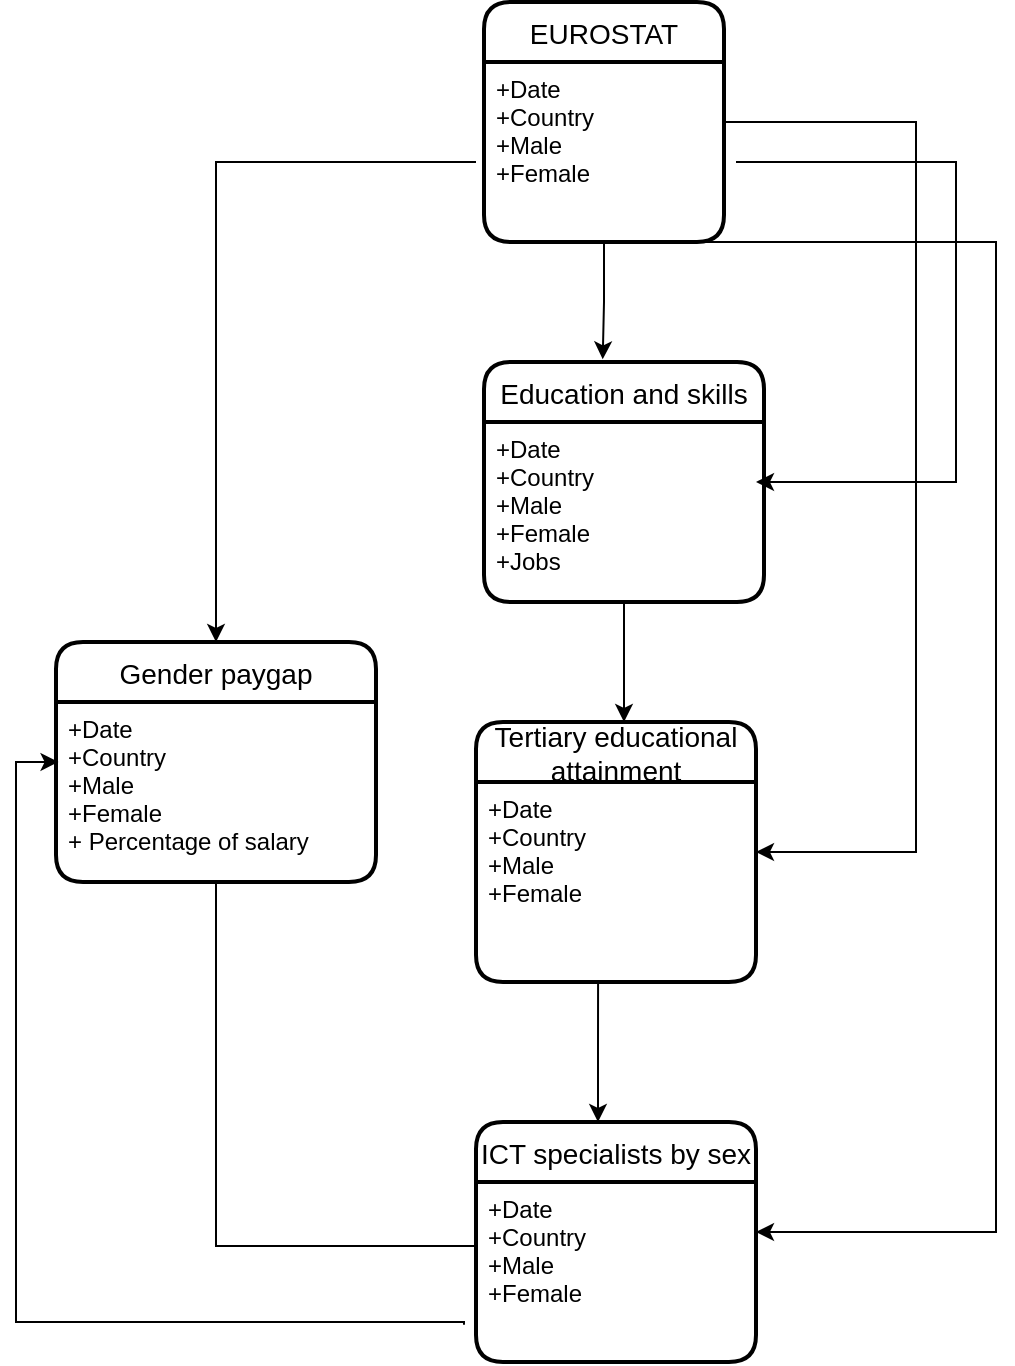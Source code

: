 <mxfile version="20.4.2" type="device"><diagram id="tP9K0urDTDu2MhiZLZTA" name="Page-1"><mxGraphModel dx="1022" dy="434" grid="1" gridSize="10" guides="1" tooltips="1" connect="1" arrows="1" fold="1" page="1" pageScale="1" pageWidth="827" pageHeight="1169" math="0" shadow="0"><root><mxCell id="0"/><mxCell id="1" parent="0"/><mxCell id="_KoOmgq9iAkESm-KG9ae-1" value="EUROSTAT" style="swimlane;childLayout=stackLayout;horizontal=1;startSize=30;horizontalStack=0;rounded=1;fontSize=14;fontStyle=0;strokeWidth=2;resizeParent=0;resizeLast=1;shadow=0;dashed=0;align=center;" vertex="1" parent="1"><mxGeometry x="344" y="200" width="120" height="120" as="geometry"/></mxCell><mxCell id="_KoOmgq9iAkESm-KG9ae-24" value="+Date&#10;+Country&#10;+Male&#10;+Female" style="align=left;strokeColor=none;fillColor=none;spacingLeft=4;fontSize=12;verticalAlign=top;resizable=0;rotatable=0;part=1;" vertex="1" parent="_KoOmgq9iAkESm-KG9ae-1"><mxGeometry y="30" width="120" height="90" as="geometry"/></mxCell><mxCell id="_KoOmgq9iAkESm-KG9ae-30" value="" style="edgeStyle=orthogonalEdgeStyle;rounded=0;orthogonalLoop=1;jettySize=auto;html=1;exitX=0.436;exitY=1;exitDx=0;exitDy=0;exitPerimeter=0;" edge="1" parent="1" source="_KoOmgq9iAkESm-KG9ae-6"><mxGeometry relative="1" as="geometry"><mxPoint x="404" y="760" as="sourcePoint"/><mxPoint x="401" y="760" as="targetPoint"/></mxGeometry></mxCell><mxCell id="_KoOmgq9iAkESm-KG9ae-3" value="Education and skills" style="swimlane;childLayout=stackLayout;horizontal=1;startSize=30;horizontalStack=0;rounded=1;fontSize=14;fontStyle=0;strokeWidth=2;resizeParent=0;resizeLast=1;shadow=0;dashed=0;align=center;" vertex="1" parent="1"><mxGeometry x="344" y="380" width="140" height="120" as="geometry"/></mxCell><mxCell id="_KoOmgq9iAkESm-KG9ae-4" value="+Date&#10;+Country&#10;+Male&#10;+Female&#10;+Jobs" style="align=left;strokeColor=none;fillColor=none;spacingLeft=4;fontSize=12;verticalAlign=top;resizable=0;rotatable=0;part=1;" vertex="1" parent="_KoOmgq9iAkESm-KG9ae-3"><mxGeometry y="30" width="140" height="90" as="geometry"/></mxCell><mxCell id="_KoOmgq9iAkESm-KG9ae-17" value="" style="whiteSpace=wrap;html=1;fontSize=14;fontStyle=0;startSize=30;rounded=1;strokeWidth=2;shadow=0;dashed=0;" vertex="1" parent="_KoOmgq9iAkESm-KG9ae-3"><mxGeometry y="120" width="140" as="geometry"/></mxCell><mxCell id="_KoOmgq9iAkESm-KG9ae-5" value="Tertiary educational &#10;attainment" style="swimlane;childLayout=stackLayout;horizontal=1;startSize=30;horizontalStack=0;rounded=1;fontSize=14;fontStyle=0;strokeWidth=2;resizeParent=0;resizeLast=1;shadow=0;dashed=0;align=center;" vertex="1" parent="1"><mxGeometry x="340" y="560" width="140" height="130" as="geometry"/></mxCell><mxCell id="_KoOmgq9iAkESm-KG9ae-6" value="+Date&#10;+Country&#10;+Male&#10;+Female" style="align=left;strokeColor=none;fillColor=none;spacingLeft=4;fontSize=12;verticalAlign=top;resizable=0;rotatable=0;part=1;" vertex="1" parent="_KoOmgq9iAkESm-KG9ae-5"><mxGeometry y="30" width="140" height="100" as="geometry"/></mxCell><mxCell id="_KoOmgq9iAkESm-KG9ae-23" value="" style="edgeStyle=orthogonalEdgeStyle;rounded=0;orthogonalLoop=1;jettySize=auto;html=1;exitX=0.5;exitY=1;exitDx=0;exitDy=0;" edge="1" parent="1" source="_KoOmgq9iAkESm-KG9ae-4"><mxGeometry relative="1" as="geometry"><mxPoint x="414" y="510" as="sourcePoint"/><mxPoint x="414" y="560" as="targetPoint"/><Array as="points"/></mxGeometry></mxCell><mxCell id="_KoOmgq9iAkESm-KG9ae-9" value="ICT specialists by sex" style="swimlane;childLayout=stackLayout;horizontal=1;startSize=30;horizontalStack=0;rounded=1;fontSize=14;fontStyle=0;strokeWidth=2;resizeParent=0;resizeLast=1;shadow=0;dashed=0;align=center;" vertex="1" parent="1"><mxGeometry x="340" y="760" width="140" height="120" as="geometry"/></mxCell><mxCell id="_KoOmgq9iAkESm-KG9ae-20" value="+Date&#10;+Country&#10;+Male&#10;+Female" style="align=left;strokeColor=none;fillColor=none;spacingLeft=4;fontSize=12;verticalAlign=top;resizable=0;rotatable=0;part=1;" vertex="1" parent="_KoOmgq9iAkESm-KG9ae-9"><mxGeometry y="30" width="140" height="90" as="geometry"/></mxCell><mxCell id="_KoOmgq9iAkESm-KG9ae-38" value="" style="edgeStyle=orthogonalEdgeStyle;rounded=0;orthogonalLoop=1;jettySize=auto;html=1;entryX=0.424;entryY=-0.011;entryDx=0;entryDy=0;entryPerimeter=0;" edge="1" parent="1" source="_KoOmgq9iAkESm-KG9ae-24" target="_KoOmgq9iAkESm-KG9ae-3"><mxGeometry relative="1" as="geometry"/></mxCell><mxCell id="_KoOmgq9iAkESm-KG9ae-7" value="Gender paygap" style="swimlane;childLayout=stackLayout;horizontal=1;startSize=30;horizontalStack=0;rounded=1;fontSize=14;fontStyle=0;strokeWidth=2;resizeParent=0;resizeLast=1;shadow=0;dashed=0;align=center;" vertex="1" parent="1"><mxGeometry x="130" y="520" width="160" height="120" as="geometry"/></mxCell><mxCell id="_KoOmgq9iAkESm-KG9ae-8" value="+Date&#10;+Country&#10;+Male&#10;+Female&#10;+ Percentage of salary" style="align=left;strokeColor=none;fillColor=none;spacingLeft=4;fontSize=12;verticalAlign=top;resizable=0;rotatable=0;part=1;" vertex="1" parent="_KoOmgq9iAkESm-KG9ae-7"><mxGeometry y="30" width="160" height="90" as="geometry"/></mxCell><mxCell id="_KoOmgq9iAkESm-KG9ae-49" value="" style="edgeStyle=orthogonalEdgeStyle;rounded=0;orthogonalLoop=1;jettySize=auto;html=1;exitX=0;exitY=0.356;exitDx=0;exitDy=0;exitPerimeter=0;endArrow=none;" edge="1" parent="1" source="_KoOmgq9iAkESm-KG9ae-20" target="_KoOmgq9iAkESm-KG9ae-7"><mxGeometry relative="1" as="geometry"><mxPoint x="334" y="802.04" as="sourcePoint"/><mxPoint x="187" y="500" as="targetPoint"/></mxGeometry></mxCell><mxCell id="_KoOmgq9iAkESm-KG9ae-51" value="" style="edgeStyle=orthogonalEdgeStyle;rounded=0;orthogonalLoop=1;jettySize=auto;html=1;" edge="1" parent="1"><mxGeometry relative="1" as="geometry"><mxPoint x="340" y="280" as="sourcePoint"/><mxPoint x="210" y="520" as="targetPoint"/><Array as="points"><mxPoint x="337" y="280"/><mxPoint x="210" y="280"/></Array></mxGeometry></mxCell><mxCell id="_KoOmgq9iAkESm-KG9ae-52" value="" style="edgeStyle=orthogonalEdgeStyle;rounded=0;orthogonalLoop=1;jettySize=auto;html=1;" edge="1" parent="1"><mxGeometry relative="1" as="geometry"><mxPoint x="470" y="280" as="sourcePoint"/><mxPoint x="480" y="440" as="targetPoint"/><Array as="points"><mxPoint x="580" y="280"/><mxPoint x="580" y="440"/></Array></mxGeometry></mxCell><mxCell id="_KoOmgq9iAkESm-KG9ae-53" value="" style="edgeStyle=orthogonalEdgeStyle;rounded=0;orthogonalLoop=1;jettySize=auto;html=1;" edge="1" parent="1"><mxGeometry relative="1" as="geometry"><mxPoint x="464" y="260" as="sourcePoint"/><mxPoint x="480" y="625" as="targetPoint"/><Array as="points"><mxPoint x="560" y="260"/><mxPoint x="560" y="625"/></Array></mxGeometry></mxCell><mxCell id="_KoOmgq9iAkESm-KG9ae-54" value="" style="edgeStyle=orthogonalEdgeStyle;rounded=0;orthogonalLoop=1;jettySize=auto;html=1;" edge="1" parent="1"><mxGeometry relative="1" as="geometry"><mxPoint x="450" y="320" as="sourcePoint"/><mxPoint x="480" y="815" as="targetPoint"/><Array as="points"><mxPoint x="600" y="320"/><mxPoint x="600" y="815"/></Array></mxGeometry></mxCell><mxCell id="_KoOmgq9iAkESm-KG9ae-55" value="" style="edgeStyle=orthogonalEdgeStyle;rounded=0;orthogonalLoop=1;jettySize=auto;html=1;entryX=0.008;entryY=0.333;entryDx=0;entryDy=0;entryPerimeter=0;exitX=-0.043;exitY=0.793;exitDx=0;exitDy=0;exitPerimeter=0;" edge="1" parent="1" source="_KoOmgq9iAkESm-KG9ae-20" target="_KoOmgq9iAkESm-KG9ae-8"><mxGeometry relative="1" as="geometry"><mxPoint x="270" y="838" as="sourcePoint"/><mxPoint x="120" y="580" as="targetPoint"/><Array as="points"><mxPoint x="334" y="860"/><mxPoint x="110" y="860"/><mxPoint x="110" y="580"/></Array></mxGeometry></mxCell></root></mxGraphModel></diagram></mxfile>